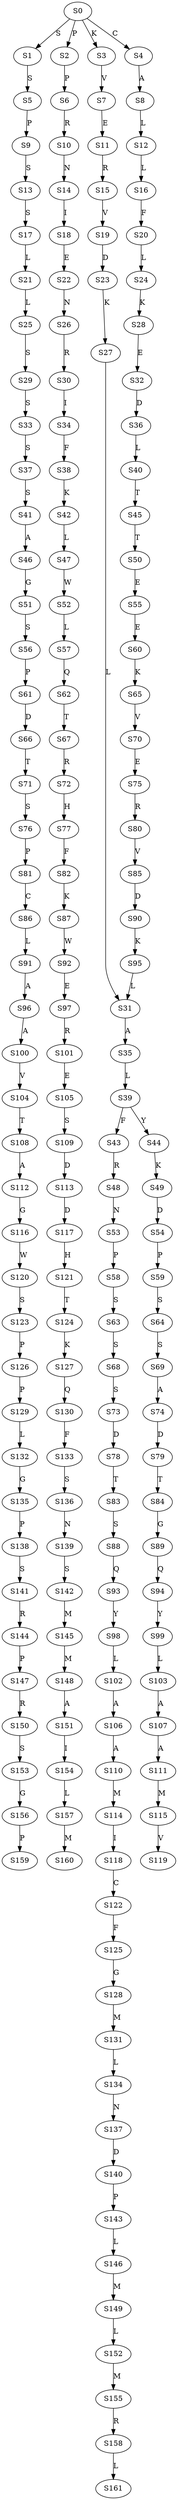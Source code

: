 strict digraph  {
	S0 -> S1 [ label = S ];
	S0 -> S2 [ label = P ];
	S0 -> S3 [ label = K ];
	S0 -> S4 [ label = C ];
	S1 -> S5 [ label = S ];
	S2 -> S6 [ label = P ];
	S3 -> S7 [ label = V ];
	S4 -> S8 [ label = A ];
	S5 -> S9 [ label = P ];
	S6 -> S10 [ label = R ];
	S7 -> S11 [ label = E ];
	S8 -> S12 [ label = L ];
	S9 -> S13 [ label = S ];
	S10 -> S14 [ label = N ];
	S11 -> S15 [ label = R ];
	S12 -> S16 [ label = L ];
	S13 -> S17 [ label = S ];
	S14 -> S18 [ label = I ];
	S15 -> S19 [ label = V ];
	S16 -> S20 [ label = F ];
	S17 -> S21 [ label = L ];
	S18 -> S22 [ label = E ];
	S19 -> S23 [ label = D ];
	S20 -> S24 [ label = L ];
	S21 -> S25 [ label = L ];
	S22 -> S26 [ label = N ];
	S23 -> S27 [ label = K ];
	S24 -> S28 [ label = K ];
	S25 -> S29 [ label = S ];
	S26 -> S30 [ label = R ];
	S27 -> S31 [ label = L ];
	S28 -> S32 [ label = E ];
	S29 -> S33 [ label = S ];
	S30 -> S34 [ label = I ];
	S31 -> S35 [ label = A ];
	S32 -> S36 [ label = D ];
	S33 -> S37 [ label = S ];
	S34 -> S38 [ label = F ];
	S35 -> S39 [ label = L ];
	S36 -> S40 [ label = L ];
	S37 -> S41 [ label = S ];
	S38 -> S42 [ label = K ];
	S39 -> S43 [ label = F ];
	S39 -> S44 [ label = Y ];
	S40 -> S45 [ label = T ];
	S41 -> S46 [ label = A ];
	S42 -> S47 [ label = L ];
	S43 -> S48 [ label = R ];
	S44 -> S49 [ label = K ];
	S45 -> S50 [ label = T ];
	S46 -> S51 [ label = G ];
	S47 -> S52 [ label = W ];
	S48 -> S53 [ label = N ];
	S49 -> S54 [ label = D ];
	S50 -> S55 [ label = E ];
	S51 -> S56 [ label = S ];
	S52 -> S57 [ label = L ];
	S53 -> S58 [ label = P ];
	S54 -> S59 [ label = P ];
	S55 -> S60 [ label = E ];
	S56 -> S61 [ label = P ];
	S57 -> S62 [ label = Q ];
	S58 -> S63 [ label = S ];
	S59 -> S64 [ label = S ];
	S60 -> S65 [ label = K ];
	S61 -> S66 [ label = D ];
	S62 -> S67 [ label = T ];
	S63 -> S68 [ label = S ];
	S64 -> S69 [ label = S ];
	S65 -> S70 [ label = V ];
	S66 -> S71 [ label = T ];
	S67 -> S72 [ label = R ];
	S68 -> S73 [ label = S ];
	S69 -> S74 [ label = A ];
	S70 -> S75 [ label = E ];
	S71 -> S76 [ label = S ];
	S72 -> S77 [ label = H ];
	S73 -> S78 [ label = D ];
	S74 -> S79 [ label = D ];
	S75 -> S80 [ label = R ];
	S76 -> S81 [ label = P ];
	S77 -> S82 [ label = F ];
	S78 -> S83 [ label = T ];
	S79 -> S84 [ label = T ];
	S80 -> S85 [ label = V ];
	S81 -> S86 [ label = C ];
	S82 -> S87 [ label = K ];
	S83 -> S88 [ label = S ];
	S84 -> S89 [ label = G ];
	S85 -> S90 [ label = D ];
	S86 -> S91 [ label = L ];
	S87 -> S92 [ label = W ];
	S88 -> S93 [ label = Q ];
	S89 -> S94 [ label = Q ];
	S90 -> S95 [ label = K ];
	S91 -> S96 [ label = A ];
	S92 -> S97 [ label = E ];
	S93 -> S98 [ label = Y ];
	S94 -> S99 [ label = Y ];
	S95 -> S31 [ label = L ];
	S96 -> S100 [ label = A ];
	S97 -> S101 [ label = R ];
	S98 -> S102 [ label = L ];
	S99 -> S103 [ label = L ];
	S100 -> S104 [ label = V ];
	S101 -> S105 [ label = E ];
	S102 -> S106 [ label = A ];
	S103 -> S107 [ label = A ];
	S104 -> S108 [ label = T ];
	S105 -> S109 [ label = S ];
	S106 -> S110 [ label = A ];
	S107 -> S111 [ label = A ];
	S108 -> S112 [ label = A ];
	S109 -> S113 [ label = D ];
	S110 -> S114 [ label = M ];
	S111 -> S115 [ label = M ];
	S112 -> S116 [ label = G ];
	S113 -> S117 [ label = D ];
	S114 -> S118 [ label = I ];
	S115 -> S119 [ label = V ];
	S116 -> S120 [ label = W ];
	S117 -> S121 [ label = H ];
	S118 -> S122 [ label = C ];
	S120 -> S123 [ label = S ];
	S121 -> S124 [ label = T ];
	S122 -> S125 [ label = F ];
	S123 -> S126 [ label = P ];
	S124 -> S127 [ label = K ];
	S125 -> S128 [ label = G ];
	S126 -> S129 [ label = P ];
	S127 -> S130 [ label = Q ];
	S128 -> S131 [ label = M ];
	S129 -> S132 [ label = L ];
	S130 -> S133 [ label = F ];
	S131 -> S134 [ label = L ];
	S132 -> S135 [ label = G ];
	S133 -> S136 [ label = S ];
	S134 -> S137 [ label = N ];
	S135 -> S138 [ label = P ];
	S136 -> S139 [ label = N ];
	S137 -> S140 [ label = D ];
	S138 -> S141 [ label = S ];
	S139 -> S142 [ label = S ];
	S140 -> S143 [ label = P ];
	S141 -> S144 [ label = R ];
	S142 -> S145 [ label = M ];
	S143 -> S146 [ label = L ];
	S144 -> S147 [ label = P ];
	S145 -> S148 [ label = M ];
	S146 -> S149 [ label = M ];
	S147 -> S150 [ label = R ];
	S148 -> S151 [ label = A ];
	S149 -> S152 [ label = L ];
	S150 -> S153 [ label = S ];
	S151 -> S154 [ label = I ];
	S152 -> S155 [ label = M ];
	S153 -> S156 [ label = G ];
	S154 -> S157 [ label = L ];
	S155 -> S158 [ label = R ];
	S156 -> S159 [ label = P ];
	S157 -> S160 [ label = M ];
	S158 -> S161 [ label = L ];
}
